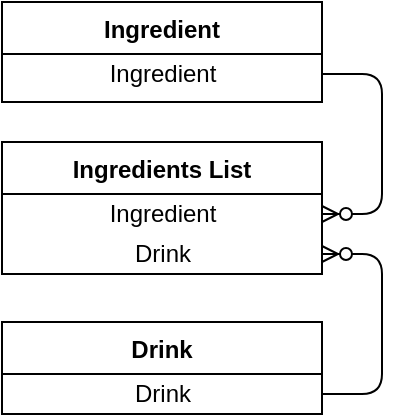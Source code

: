 <mxfile version="13.3.5" type="device"><diagram id="C5RBs43oDa-KdzZeNtuy" name="Page-1"><mxGraphModel dx="423" dy="440" grid="1" gridSize="10" guides="1" tooltips="1" connect="1" arrows="1" fold="1" page="1" pageScale="1" pageWidth="827" pageHeight="1169" math="0" shadow="0"><root><mxCell id="WIyWlLk6GJQsqaUBKTNV-0"/><mxCell id="WIyWlLk6GJQsqaUBKTNV-1" parent="WIyWlLk6GJQsqaUBKTNV-0"/><mxCell id="IZT-RXQS6O-XYcf1kRl6-6" value="" style="edgeStyle=entityRelationEdgeStyle;fontSize=12;html=1;endArrow=ERzeroToMany;endFill=1;" edge="1" parent="WIyWlLk6GJQsqaUBKTNV-1" source="IZT-RXQS6O-XYcf1kRl6-4" target="IZT-RXQS6O-XYcf1kRl6-2"><mxGeometry width="100" height="100" relative="1" as="geometry"><mxPoint x="220" y="320" as="sourcePoint"/><mxPoint x="320" y="220" as="targetPoint"/></mxGeometry></mxCell><mxCell id="IZT-RXQS6O-XYcf1kRl6-7" value="" style="edgeStyle=entityRelationEdgeStyle;fontSize=12;html=1;endArrow=ERzeroToMany;endFill=1;" edge="1" parent="WIyWlLk6GJQsqaUBKTNV-1" source="IZT-RXQS6O-XYcf1kRl6-5" target="IZT-RXQS6O-XYcf1kRl6-3"><mxGeometry width="100" height="100" relative="1" as="geometry"><mxPoint x="220" y="320" as="sourcePoint"/><mxPoint x="290" y="290" as="targetPoint"/></mxGeometry></mxCell><mxCell id="zkfFHV4jXpPFQw0GAbJ--64" value="Drink" style="swimlane;fontStyle=1;childLayout=stackLayout;horizontal=1;startSize=26;horizontalStack=0;resizeParent=1;resizeLast=0;collapsible=1;marginBottom=0;rounded=0;shadow=0;strokeWidth=1;" parent="WIyWlLk6GJQsqaUBKTNV-1" vertex="1"><mxGeometry x="170" y="290" width="160" height="46" as="geometry"><mxRectangle x="260" y="270" width="160" height="26" as="alternateBounds"/></mxGeometry></mxCell><mxCell id="IZT-RXQS6O-XYcf1kRl6-5" value="Drink" style="text;html=1;align=center;verticalAlign=middle;resizable=0;points=[];autosize=1;" vertex="1" parent="zkfFHV4jXpPFQw0GAbJ--64"><mxGeometry y="26" width="160" height="20" as="geometry"/></mxCell><mxCell id="zkfFHV4jXpPFQw0GAbJ--56" value="Ingredients List" style="swimlane;fontStyle=1;childLayout=stackLayout;horizontal=1;startSize=26;horizontalStack=0;resizeParent=1;resizeLast=0;collapsible=1;marginBottom=0;rounded=0;shadow=0;strokeWidth=1;" parent="WIyWlLk6GJQsqaUBKTNV-1" vertex="1"><mxGeometry x="170" y="200" width="160" height="66" as="geometry"><mxRectangle x="260" y="80" width="160" height="26" as="alternateBounds"/></mxGeometry></mxCell><mxCell id="IZT-RXQS6O-XYcf1kRl6-2" value="Ingredient" style="text;html=1;align=center;verticalAlign=middle;resizable=0;points=[];autosize=1;" vertex="1" parent="zkfFHV4jXpPFQw0GAbJ--56"><mxGeometry y="26" width="160" height="20" as="geometry"/></mxCell><mxCell id="IZT-RXQS6O-XYcf1kRl6-3" value="Drink" style="text;html=1;align=center;verticalAlign=middle;resizable=0;points=[];autosize=1;" vertex="1" parent="zkfFHV4jXpPFQw0GAbJ--56"><mxGeometry y="46" width="160" height="20" as="geometry"/></mxCell><mxCell id="zkfFHV4jXpPFQw0GAbJ--51" value="Ingredient" style="swimlane;fontStyle=1;childLayout=stackLayout;horizontal=1;startSize=26;horizontalStack=0;resizeParent=1;resizeLast=0;collapsible=1;marginBottom=0;rounded=0;shadow=0;strokeWidth=1;" parent="WIyWlLk6GJQsqaUBKTNV-1" vertex="1"><mxGeometry x="170" y="130" width="160" height="50" as="geometry"><mxRectangle x="20" y="80" width="160" height="26" as="alternateBounds"/></mxGeometry></mxCell><mxCell id="IZT-RXQS6O-XYcf1kRl6-4" value="Ingredient" style="text;html=1;align=center;verticalAlign=middle;resizable=0;points=[];autosize=1;" vertex="1" parent="zkfFHV4jXpPFQw0GAbJ--51"><mxGeometry y="26" width="160" height="20" as="geometry"/></mxCell></root></mxGraphModel></diagram></mxfile>